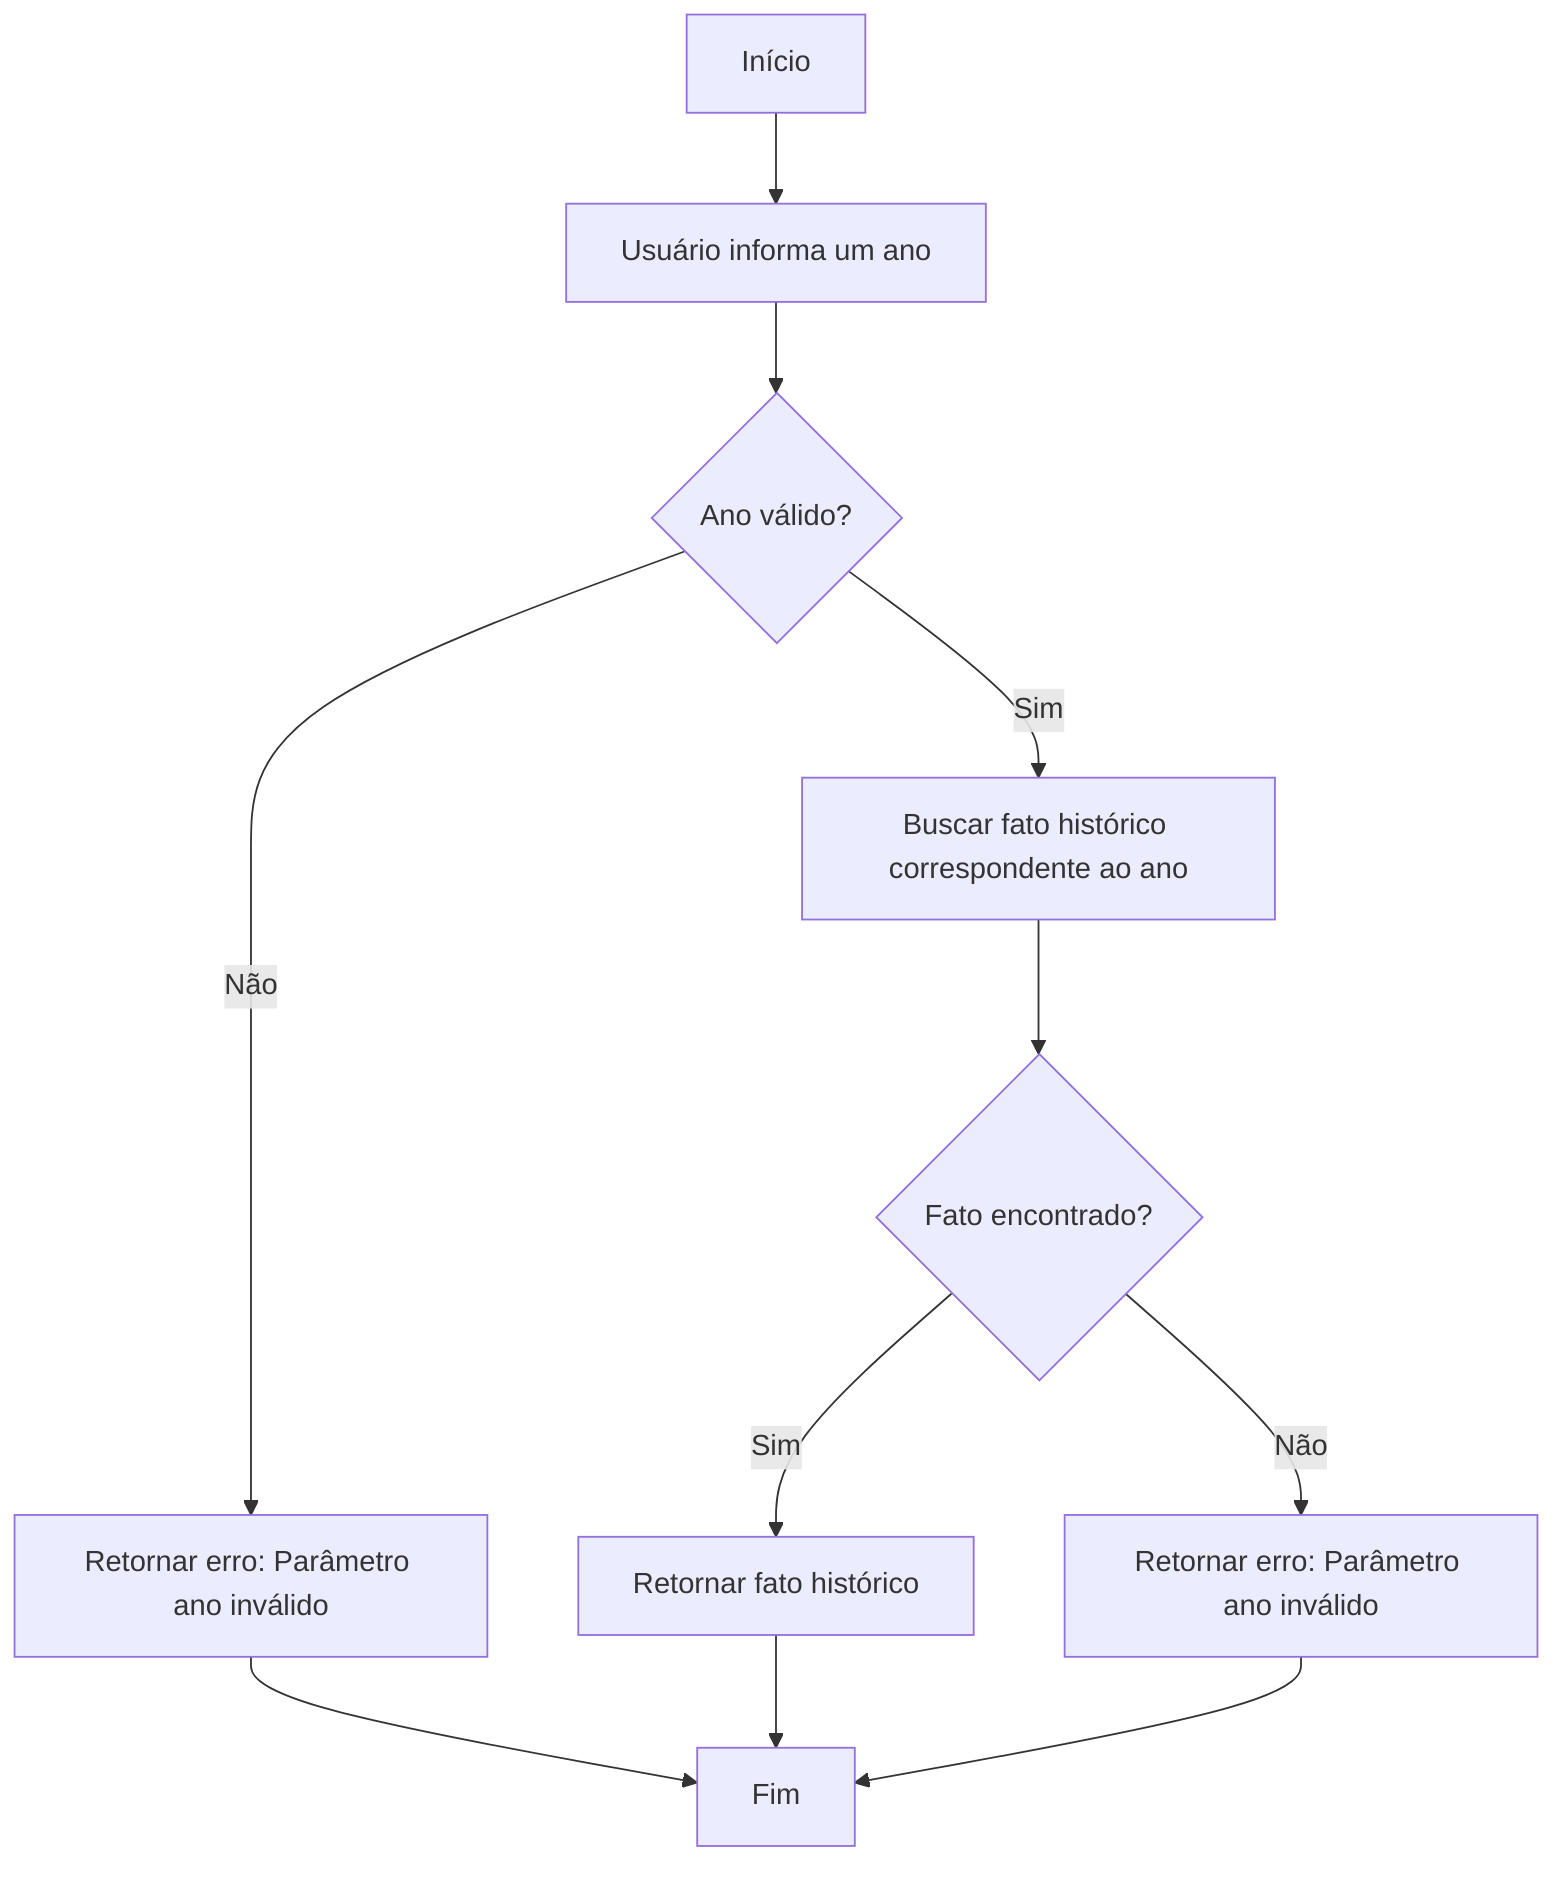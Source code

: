 graph TD
    A[Início] --> B[Usuário informa um ano]
    B --> C{Ano válido?}
    C -->|Sim| D[Buscar fato histórico correspondente ao ano]
    C -->|Não| E[Retornar erro: Parâmetro ano inválido]
    D --> F{Fato encontrado?}
    F -->|Sim| G[Retornar fato histórico]
    F -->|Não| H[Retornar erro: Parâmetro ano inválido]
    E --> I[Fim]
    G --> I[Fim]
    H --> I[Fim]